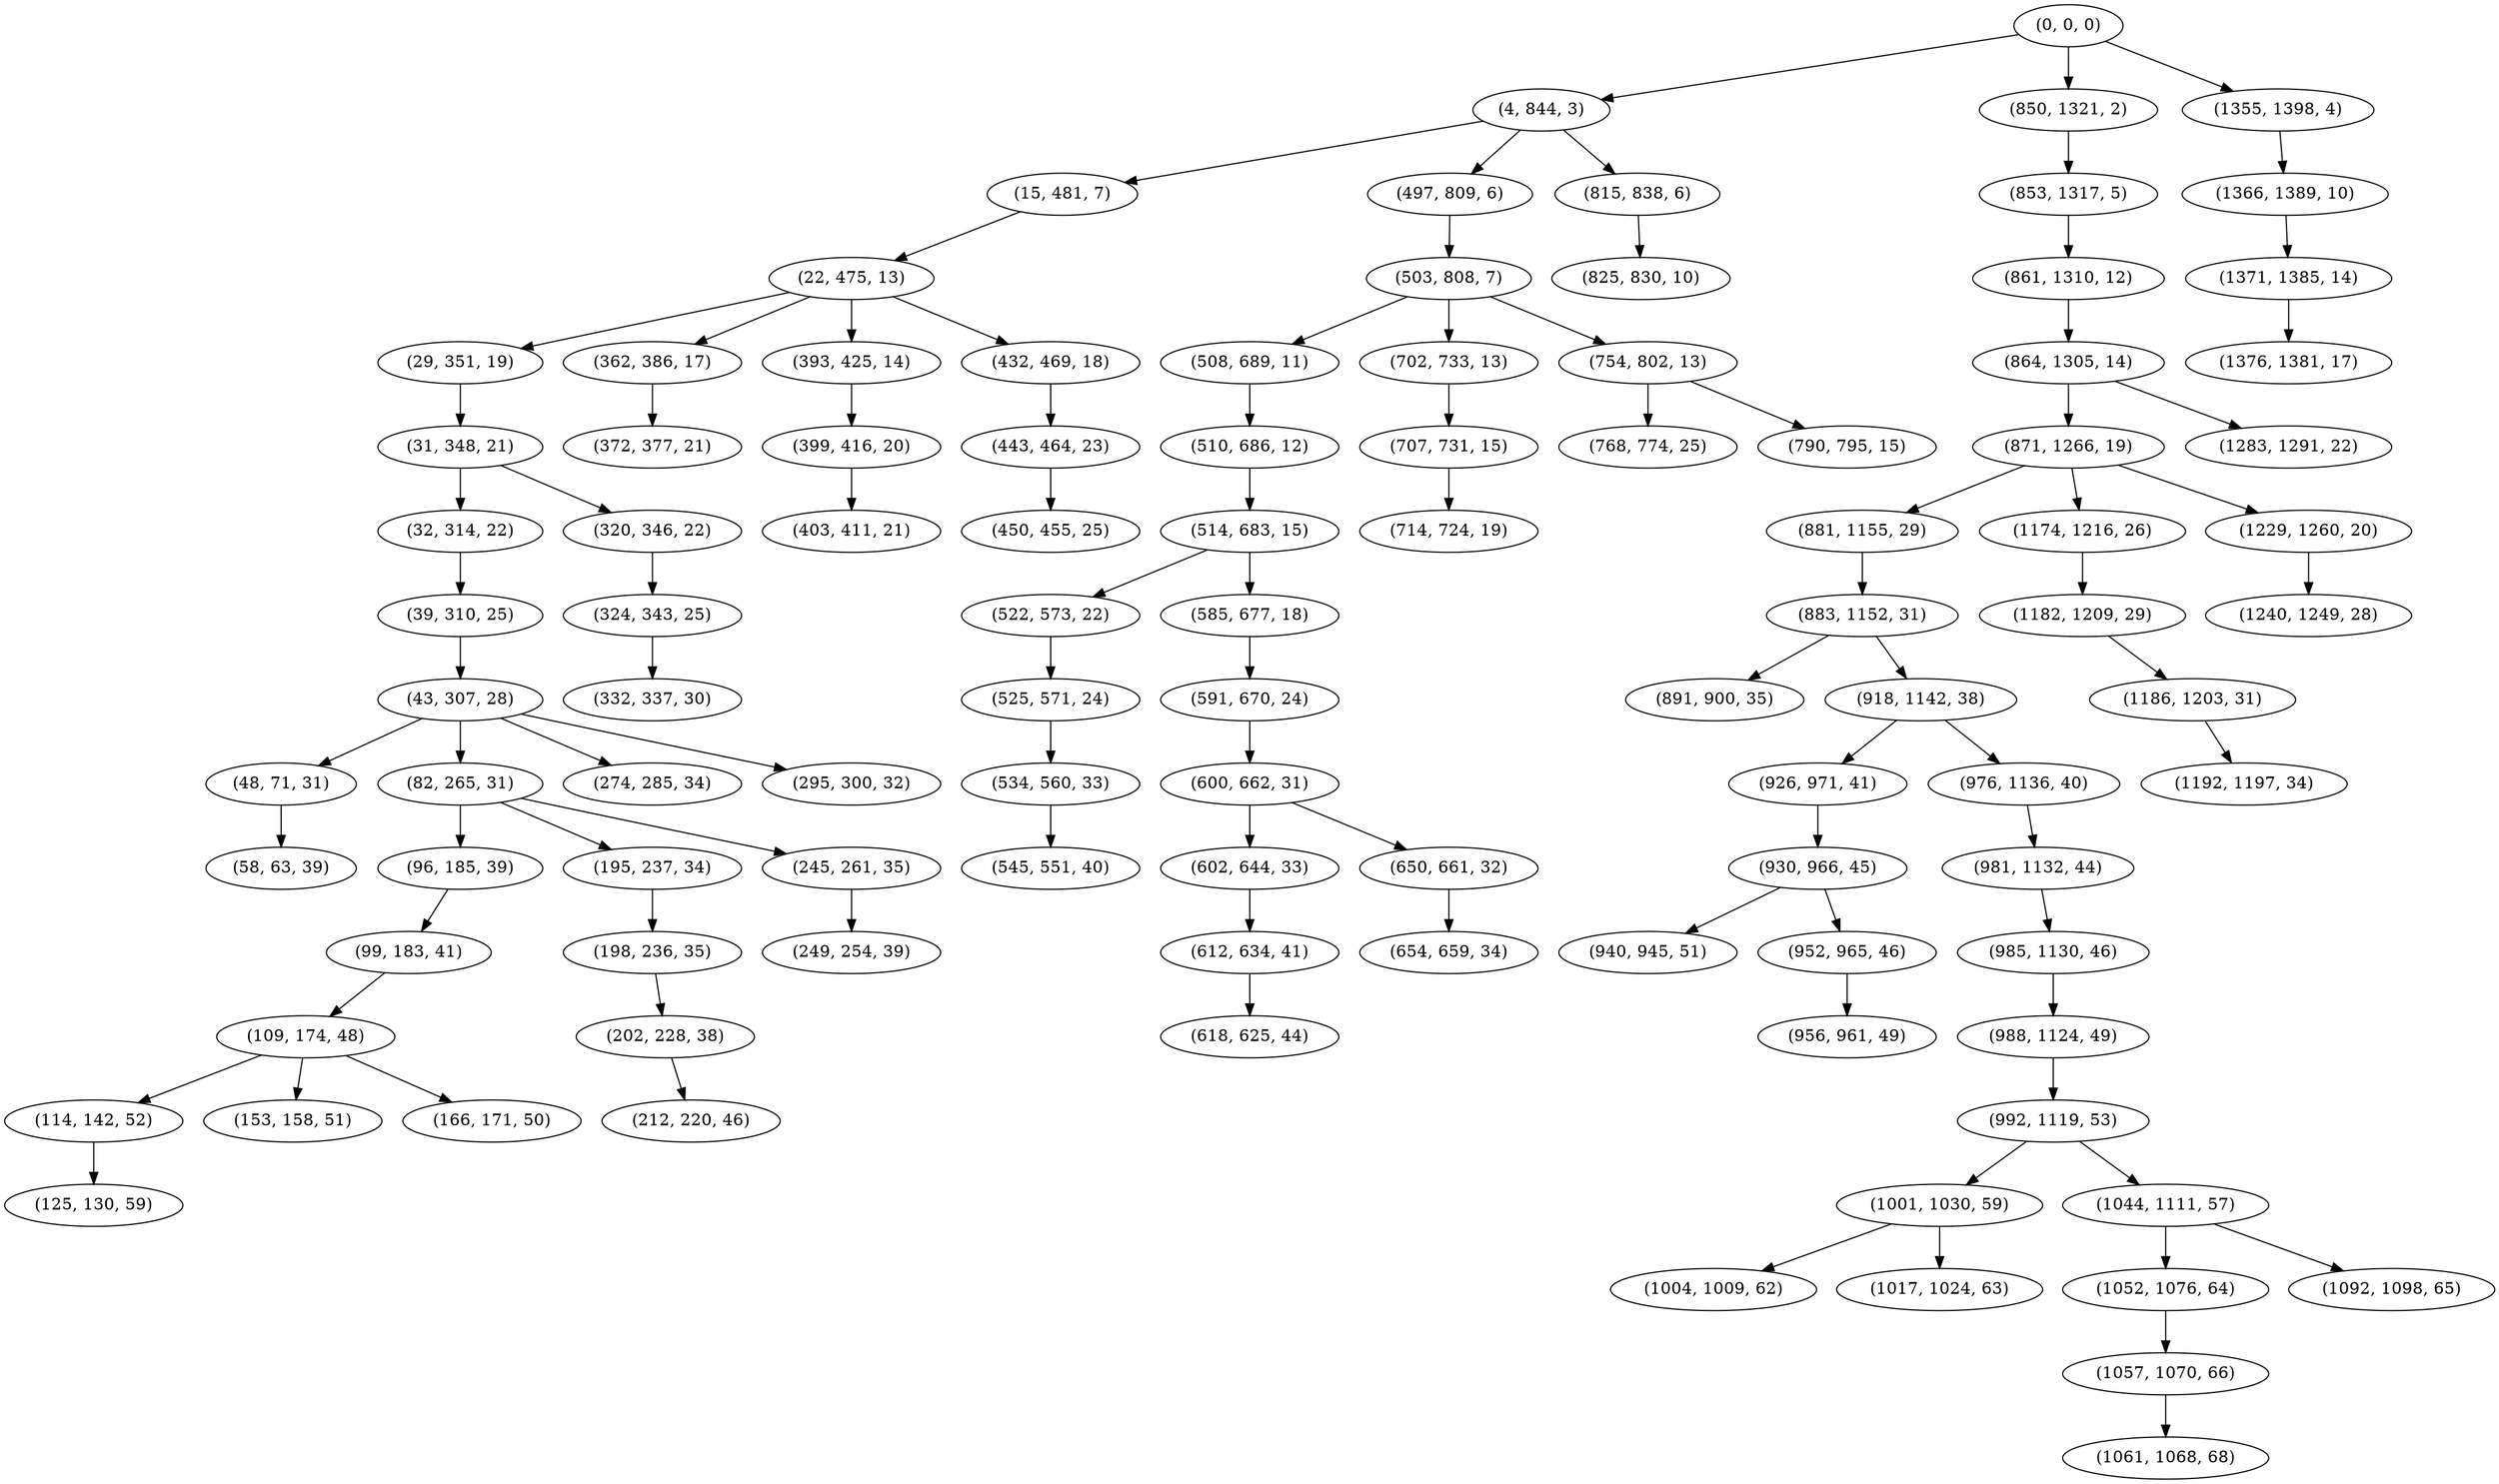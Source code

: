 digraph tree {
    "(0, 0, 0)";
    "(4, 844, 3)";
    "(15, 481, 7)";
    "(22, 475, 13)";
    "(29, 351, 19)";
    "(31, 348, 21)";
    "(32, 314, 22)";
    "(39, 310, 25)";
    "(43, 307, 28)";
    "(48, 71, 31)";
    "(58, 63, 39)";
    "(82, 265, 31)";
    "(96, 185, 39)";
    "(99, 183, 41)";
    "(109, 174, 48)";
    "(114, 142, 52)";
    "(125, 130, 59)";
    "(153, 158, 51)";
    "(166, 171, 50)";
    "(195, 237, 34)";
    "(198, 236, 35)";
    "(202, 228, 38)";
    "(212, 220, 46)";
    "(245, 261, 35)";
    "(249, 254, 39)";
    "(274, 285, 34)";
    "(295, 300, 32)";
    "(320, 346, 22)";
    "(324, 343, 25)";
    "(332, 337, 30)";
    "(362, 386, 17)";
    "(372, 377, 21)";
    "(393, 425, 14)";
    "(399, 416, 20)";
    "(403, 411, 21)";
    "(432, 469, 18)";
    "(443, 464, 23)";
    "(450, 455, 25)";
    "(497, 809, 6)";
    "(503, 808, 7)";
    "(508, 689, 11)";
    "(510, 686, 12)";
    "(514, 683, 15)";
    "(522, 573, 22)";
    "(525, 571, 24)";
    "(534, 560, 33)";
    "(545, 551, 40)";
    "(585, 677, 18)";
    "(591, 670, 24)";
    "(600, 662, 31)";
    "(602, 644, 33)";
    "(612, 634, 41)";
    "(618, 625, 44)";
    "(650, 661, 32)";
    "(654, 659, 34)";
    "(702, 733, 13)";
    "(707, 731, 15)";
    "(714, 724, 19)";
    "(754, 802, 13)";
    "(768, 774, 25)";
    "(790, 795, 15)";
    "(815, 838, 6)";
    "(825, 830, 10)";
    "(850, 1321, 2)";
    "(853, 1317, 5)";
    "(861, 1310, 12)";
    "(864, 1305, 14)";
    "(871, 1266, 19)";
    "(881, 1155, 29)";
    "(883, 1152, 31)";
    "(891, 900, 35)";
    "(918, 1142, 38)";
    "(926, 971, 41)";
    "(930, 966, 45)";
    "(940, 945, 51)";
    "(952, 965, 46)";
    "(956, 961, 49)";
    "(976, 1136, 40)";
    "(981, 1132, 44)";
    "(985, 1130, 46)";
    "(988, 1124, 49)";
    "(992, 1119, 53)";
    "(1001, 1030, 59)";
    "(1004, 1009, 62)";
    "(1017, 1024, 63)";
    "(1044, 1111, 57)";
    "(1052, 1076, 64)";
    "(1057, 1070, 66)";
    "(1061, 1068, 68)";
    "(1092, 1098, 65)";
    "(1174, 1216, 26)";
    "(1182, 1209, 29)";
    "(1186, 1203, 31)";
    "(1192, 1197, 34)";
    "(1229, 1260, 20)";
    "(1240, 1249, 28)";
    "(1283, 1291, 22)";
    "(1355, 1398, 4)";
    "(1366, 1389, 10)";
    "(1371, 1385, 14)";
    "(1376, 1381, 17)";
    "(0, 0, 0)" -> "(4, 844, 3)";
    "(0, 0, 0)" -> "(850, 1321, 2)";
    "(0, 0, 0)" -> "(1355, 1398, 4)";
    "(4, 844, 3)" -> "(15, 481, 7)";
    "(4, 844, 3)" -> "(497, 809, 6)";
    "(4, 844, 3)" -> "(815, 838, 6)";
    "(15, 481, 7)" -> "(22, 475, 13)";
    "(22, 475, 13)" -> "(29, 351, 19)";
    "(22, 475, 13)" -> "(362, 386, 17)";
    "(22, 475, 13)" -> "(393, 425, 14)";
    "(22, 475, 13)" -> "(432, 469, 18)";
    "(29, 351, 19)" -> "(31, 348, 21)";
    "(31, 348, 21)" -> "(32, 314, 22)";
    "(31, 348, 21)" -> "(320, 346, 22)";
    "(32, 314, 22)" -> "(39, 310, 25)";
    "(39, 310, 25)" -> "(43, 307, 28)";
    "(43, 307, 28)" -> "(48, 71, 31)";
    "(43, 307, 28)" -> "(82, 265, 31)";
    "(43, 307, 28)" -> "(274, 285, 34)";
    "(43, 307, 28)" -> "(295, 300, 32)";
    "(48, 71, 31)" -> "(58, 63, 39)";
    "(82, 265, 31)" -> "(96, 185, 39)";
    "(82, 265, 31)" -> "(195, 237, 34)";
    "(82, 265, 31)" -> "(245, 261, 35)";
    "(96, 185, 39)" -> "(99, 183, 41)";
    "(99, 183, 41)" -> "(109, 174, 48)";
    "(109, 174, 48)" -> "(114, 142, 52)";
    "(109, 174, 48)" -> "(153, 158, 51)";
    "(109, 174, 48)" -> "(166, 171, 50)";
    "(114, 142, 52)" -> "(125, 130, 59)";
    "(195, 237, 34)" -> "(198, 236, 35)";
    "(198, 236, 35)" -> "(202, 228, 38)";
    "(202, 228, 38)" -> "(212, 220, 46)";
    "(245, 261, 35)" -> "(249, 254, 39)";
    "(320, 346, 22)" -> "(324, 343, 25)";
    "(324, 343, 25)" -> "(332, 337, 30)";
    "(362, 386, 17)" -> "(372, 377, 21)";
    "(393, 425, 14)" -> "(399, 416, 20)";
    "(399, 416, 20)" -> "(403, 411, 21)";
    "(432, 469, 18)" -> "(443, 464, 23)";
    "(443, 464, 23)" -> "(450, 455, 25)";
    "(497, 809, 6)" -> "(503, 808, 7)";
    "(503, 808, 7)" -> "(508, 689, 11)";
    "(503, 808, 7)" -> "(702, 733, 13)";
    "(503, 808, 7)" -> "(754, 802, 13)";
    "(508, 689, 11)" -> "(510, 686, 12)";
    "(510, 686, 12)" -> "(514, 683, 15)";
    "(514, 683, 15)" -> "(522, 573, 22)";
    "(514, 683, 15)" -> "(585, 677, 18)";
    "(522, 573, 22)" -> "(525, 571, 24)";
    "(525, 571, 24)" -> "(534, 560, 33)";
    "(534, 560, 33)" -> "(545, 551, 40)";
    "(585, 677, 18)" -> "(591, 670, 24)";
    "(591, 670, 24)" -> "(600, 662, 31)";
    "(600, 662, 31)" -> "(602, 644, 33)";
    "(600, 662, 31)" -> "(650, 661, 32)";
    "(602, 644, 33)" -> "(612, 634, 41)";
    "(612, 634, 41)" -> "(618, 625, 44)";
    "(650, 661, 32)" -> "(654, 659, 34)";
    "(702, 733, 13)" -> "(707, 731, 15)";
    "(707, 731, 15)" -> "(714, 724, 19)";
    "(754, 802, 13)" -> "(768, 774, 25)";
    "(754, 802, 13)" -> "(790, 795, 15)";
    "(815, 838, 6)" -> "(825, 830, 10)";
    "(850, 1321, 2)" -> "(853, 1317, 5)";
    "(853, 1317, 5)" -> "(861, 1310, 12)";
    "(861, 1310, 12)" -> "(864, 1305, 14)";
    "(864, 1305, 14)" -> "(871, 1266, 19)";
    "(864, 1305, 14)" -> "(1283, 1291, 22)";
    "(871, 1266, 19)" -> "(881, 1155, 29)";
    "(871, 1266, 19)" -> "(1174, 1216, 26)";
    "(871, 1266, 19)" -> "(1229, 1260, 20)";
    "(881, 1155, 29)" -> "(883, 1152, 31)";
    "(883, 1152, 31)" -> "(891, 900, 35)";
    "(883, 1152, 31)" -> "(918, 1142, 38)";
    "(918, 1142, 38)" -> "(926, 971, 41)";
    "(918, 1142, 38)" -> "(976, 1136, 40)";
    "(926, 971, 41)" -> "(930, 966, 45)";
    "(930, 966, 45)" -> "(940, 945, 51)";
    "(930, 966, 45)" -> "(952, 965, 46)";
    "(952, 965, 46)" -> "(956, 961, 49)";
    "(976, 1136, 40)" -> "(981, 1132, 44)";
    "(981, 1132, 44)" -> "(985, 1130, 46)";
    "(985, 1130, 46)" -> "(988, 1124, 49)";
    "(988, 1124, 49)" -> "(992, 1119, 53)";
    "(992, 1119, 53)" -> "(1001, 1030, 59)";
    "(992, 1119, 53)" -> "(1044, 1111, 57)";
    "(1001, 1030, 59)" -> "(1004, 1009, 62)";
    "(1001, 1030, 59)" -> "(1017, 1024, 63)";
    "(1044, 1111, 57)" -> "(1052, 1076, 64)";
    "(1044, 1111, 57)" -> "(1092, 1098, 65)";
    "(1052, 1076, 64)" -> "(1057, 1070, 66)";
    "(1057, 1070, 66)" -> "(1061, 1068, 68)";
    "(1174, 1216, 26)" -> "(1182, 1209, 29)";
    "(1182, 1209, 29)" -> "(1186, 1203, 31)";
    "(1186, 1203, 31)" -> "(1192, 1197, 34)";
    "(1229, 1260, 20)" -> "(1240, 1249, 28)";
    "(1355, 1398, 4)" -> "(1366, 1389, 10)";
    "(1366, 1389, 10)" -> "(1371, 1385, 14)";
    "(1371, 1385, 14)" -> "(1376, 1381, 17)";
}
